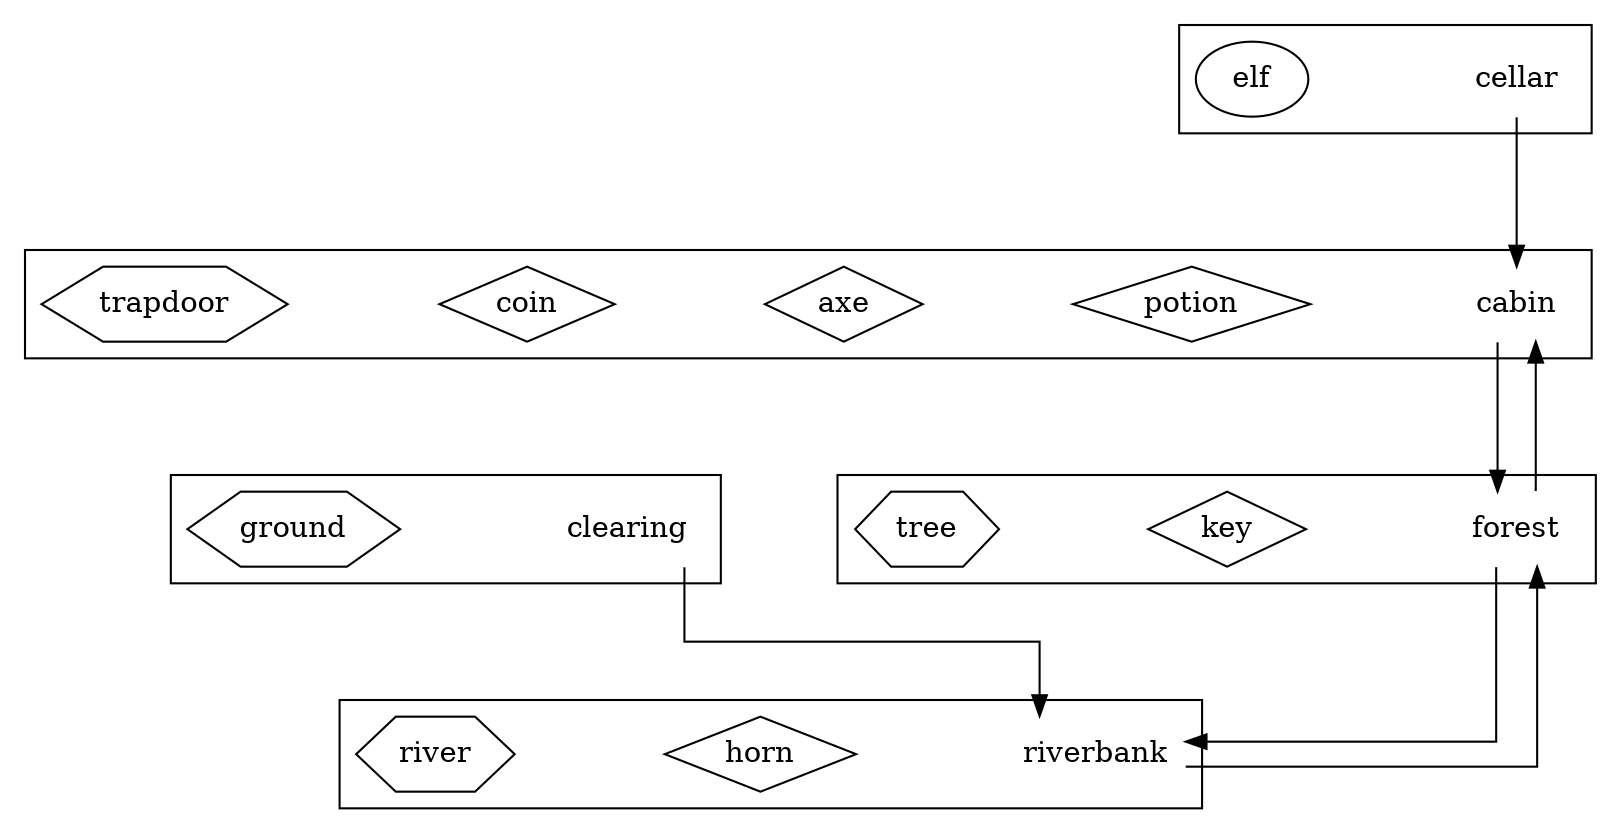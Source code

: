 digraph layout {
    /* ortho splines just makes the arrows into straight lines (rather than curvy ones !) */
    splines = ortho;
    /* space everything out a bit to make it easier to see (for larger models) */
    graph [ranksep="1" nodesep="1"];
    node [shape = "rect"];

    subgraph locations {

        subgraph cluster001 {
            node [shape = "none"];
            cabin [description = "A log cabin in the woods"];
            subgraph artefacts {
                node [shape = "diamond"];
                potion [description = "A bottle of magic potion"];
                axe [description = "A razor sharp axe"];
                coin [description = "A silver coin"];
            }
            subgraph furniture {
                node [shape = "hexagon"];
                trapdoor [description = "A locked wooden trapdoor in the floor"];
            }
        }

        subgraph cluster002 {
            node [shape = "none"];
            forest [description = "A deep dark forest"];
            subgraph artefacts {
                node [shape = "diamond"];
                key [description = "A rusty old key"];
            }
            subgraph furniture {
                node [shape = "hexagon"];
                tree [description = "A tall pine tree"];
            }
        }

        subgraph cluster003 {
            node [shape = "none"];
            cellar [description = "A dusty cellar"]
            subgraph characters {
                node [shape = "ellipse"];
                elf [description = "An angry looking Elf"];
            }
        }

        subgraph cluster004 {
            node [shape = "none"];
            riverbank [description = "A grassy riverbank"]
            subgraph artefacts {
                node [shape = "diamond"];
                horn [description = "An old brass horn"];
            }
            subgraph furniture {
                node [shape = "hexagon"];
                river [description = "A fast flowing river"];
            }
        }

        subgraph cluster005 {
            node [shape = "none"];
            clearing [description = "A clearing in the woods"]
            subgraph furniture {
                node [shape = "hexagon"];
                ground [description = "It looks like the soil has been recently disturbed"];
            }
        }

//        subgraph cluster999 {
//            node [shape = "none"];
//            unplaced [description = "Storage for any entities not placed in the game"]
//            subgraph characters {
//                node [shape = "ellipse"];
//                lumberjack [description = "A burly wood cutter"];
//            }
//            subgraph artefacts {
//                node [shape = "diamond"];
//                log [description = "A heavy wooden log"];
//                shovel [description = "A sturdy shovel"];
//                gold [description = "A big pot of gold"];
//            }
//            subgraph furniture {
//                node [shape = "hexagon"];
//                hole [description = "A deep hole in the ground"];
//            }
//        }

    }

    subgraph paths {
        cabin -> forest;
        forest -> cabin;
        cellar -> cabin;
        forest -> riverbank
        riverbank -> forest
        clearing -> riverbank
    }

}
